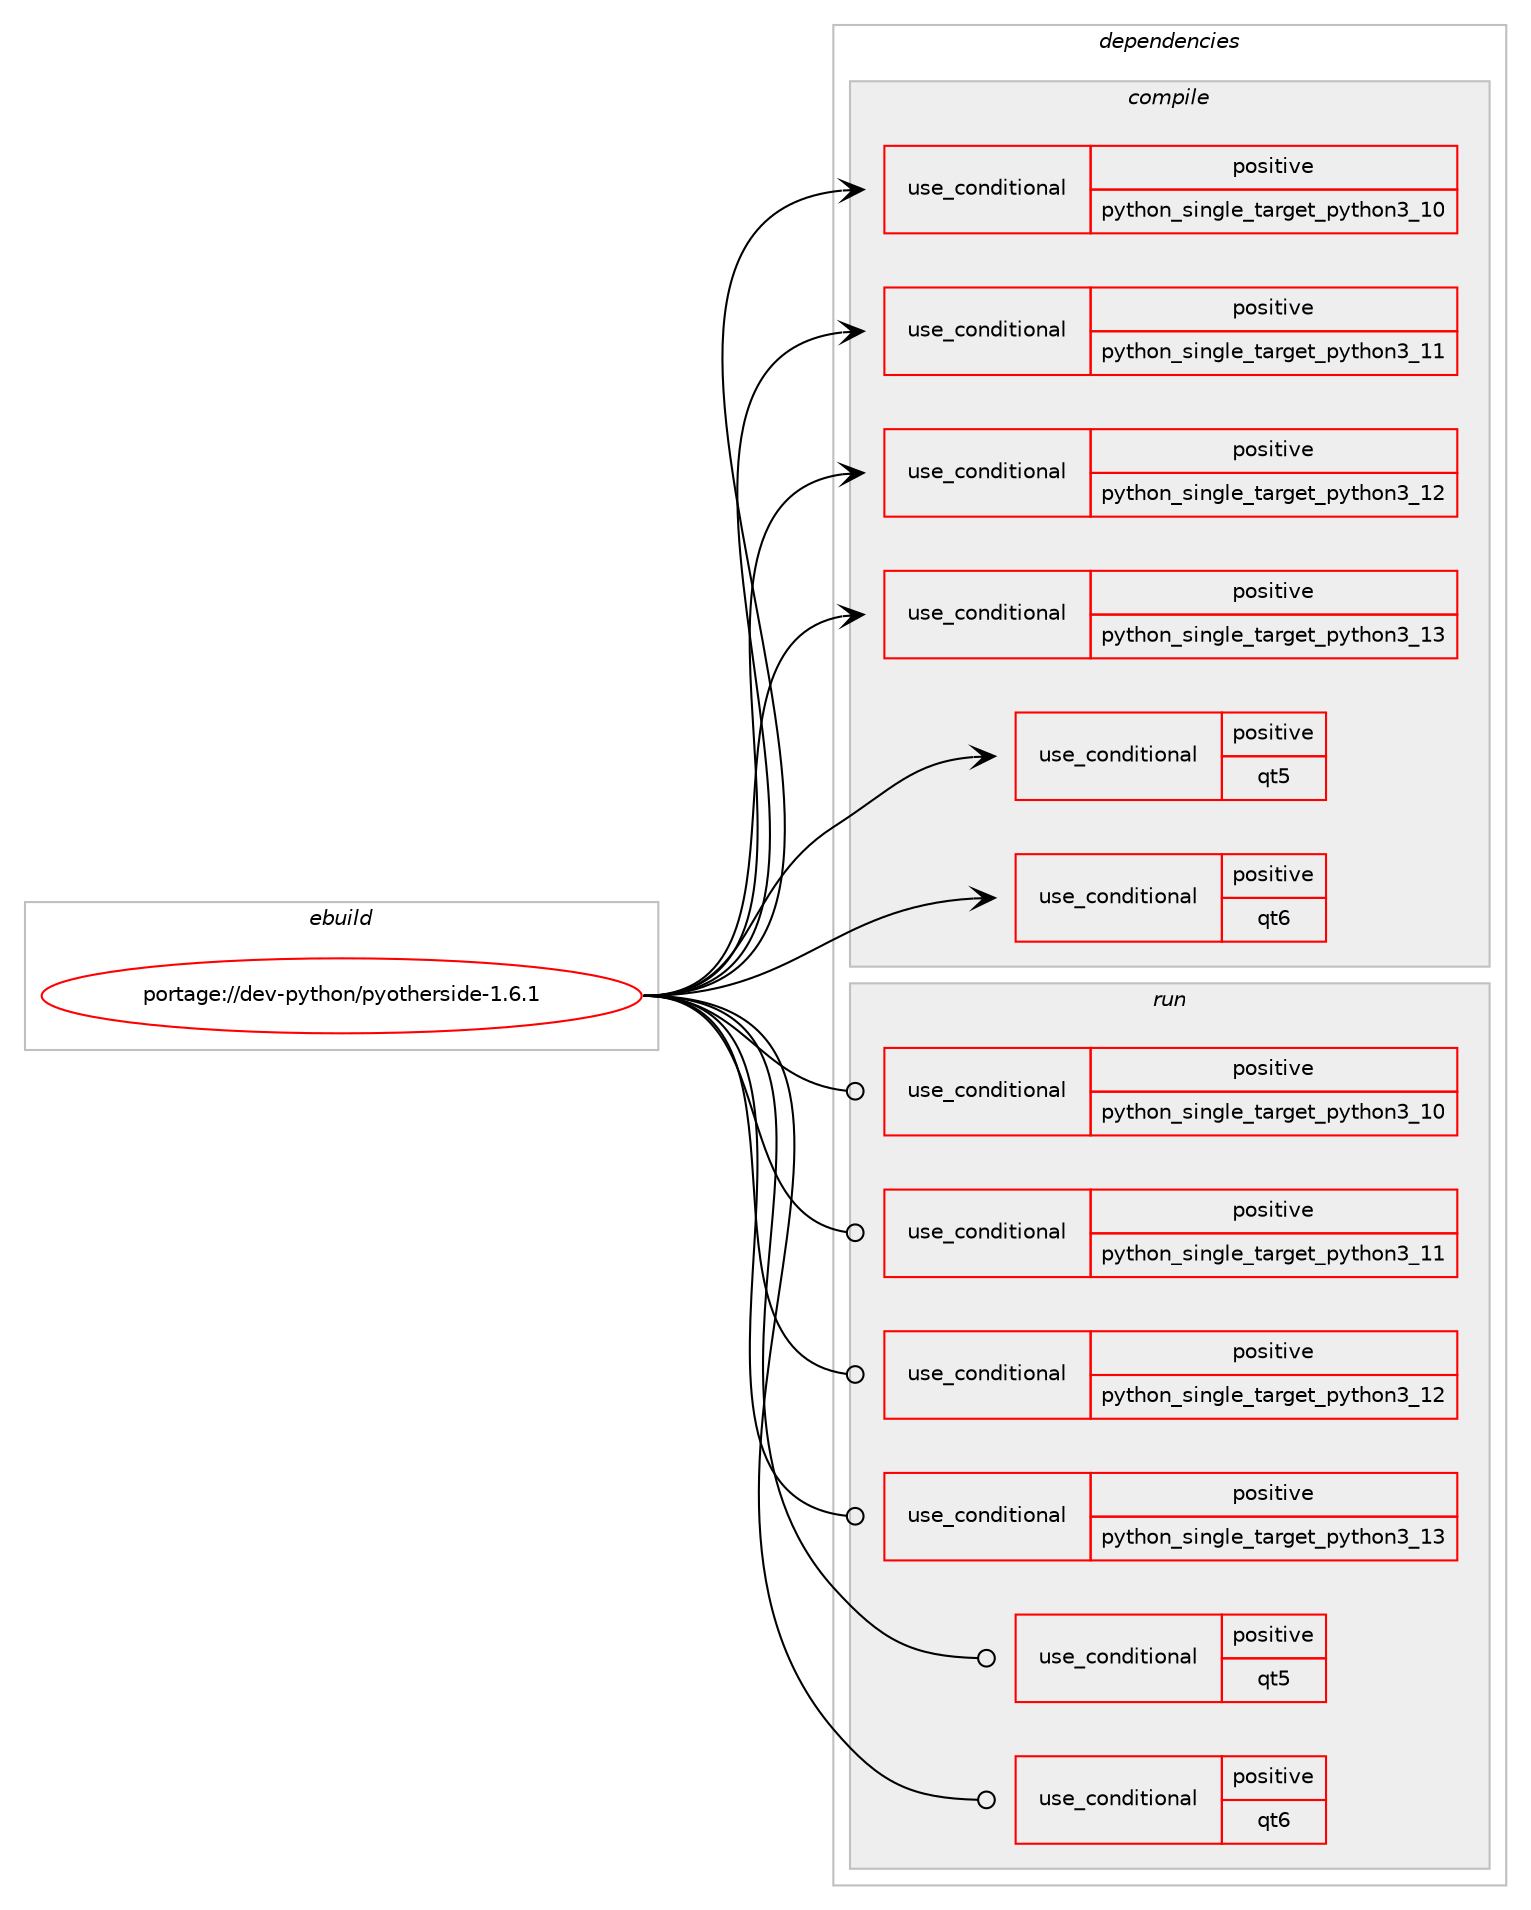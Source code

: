 digraph prolog {

# *************
# Graph options
# *************

newrank=true;
concentrate=true;
compound=true;
graph [rankdir=LR,fontname=Helvetica,fontsize=10,ranksep=1.5];#, ranksep=2.5, nodesep=0.2];
edge  [arrowhead=vee];
node  [fontname=Helvetica,fontsize=10];

# **********
# The ebuild
# **********

subgraph cluster_leftcol {
color=gray;
rank=same;
label=<<i>ebuild</i>>;
id [label="portage://dev-python/pyotherside-1.6.1", color=red, width=4, href="../dev-python/pyotherside-1.6.1.svg"];
}

# ****************
# The dependencies
# ****************

subgraph cluster_midcol {
color=gray;
label=<<i>dependencies</i>>;
subgraph cluster_compile {
fillcolor="#eeeeee";
style=filled;
label=<<i>compile</i>>;
subgraph cond36104 {
dependency78985 [label=<<TABLE BORDER="0" CELLBORDER="1" CELLSPACING="0" CELLPADDING="4"><TR><TD ROWSPAN="3" CELLPADDING="10">use_conditional</TD></TR><TR><TD>positive</TD></TR><TR><TD>python_single_target_python3_10</TD></TR></TABLE>>, shape=none, color=red];
# *** BEGIN UNKNOWN DEPENDENCY TYPE (TODO) ***
# dependency78985 -> package_dependency(portage://dev-python/pyotherside-1.6.1,install,no,dev-lang,python,none,[,,],[slot(3.10)],[])
# *** END UNKNOWN DEPENDENCY TYPE (TODO) ***

}
id:e -> dependency78985:w [weight=20,style="solid",arrowhead="vee"];
subgraph cond36105 {
dependency78986 [label=<<TABLE BORDER="0" CELLBORDER="1" CELLSPACING="0" CELLPADDING="4"><TR><TD ROWSPAN="3" CELLPADDING="10">use_conditional</TD></TR><TR><TD>positive</TD></TR><TR><TD>python_single_target_python3_11</TD></TR></TABLE>>, shape=none, color=red];
# *** BEGIN UNKNOWN DEPENDENCY TYPE (TODO) ***
# dependency78986 -> package_dependency(portage://dev-python/pyotherside-1.6.1,install,no,dev-lang,python,none,[,,],[slot(3.11)],[])
# *** END UNKNOWN DEPENDENCY TYPE (TODO) ***

}
id:e -> dependency78986:w [weight=20,style="solid",arrowhead="vee"];
subgraph cond36106 {
dependency78987 [label=<<TABLE BORDER="0" CELLBORDER="1" CELLSPACING="0" CELLPADDING="4"><TR><TD ROWSPAN="3" CELLPADDING="10">use_conditional</TD></TR><TR><TD>positive</TD></TR><TR><TD>python_single_target_python3_12</TD></TR></TABLE>>, shape=none, color=red];
# *** BEGIN UNKNOWN DEPENDENCY TYPE (TODO) ***
# dependency78987 -> package_dependency(portage://dev-python/pyotherside-1.6.1,install,no,dev-lang,python,none,[,,],[slot(3.12)],[])
# *** END UNKNOWN DEPENDENCY TYPE (TODO) ***

}
id:e -> dependency78987:w [weight=20,style="solid",arrowhead="vee"];
subgraph cond36107 {
dependency78988 [label=<<TABLE BORDER="0" CELLBORDER="1" CELLSPACING="0" CELLPADDING="4"><TR><TD ROWSPAN="3" CELLPADDING="10">use_conditional</TD></TR><TR><TD>positive</TD></TR><TR><TD>python_single_target_python3_13</TD></TR></TABLE>>, shape=none, color=red];
# *** BEGIN UNKNOWN DEPENDENCY TYPE (TODO) ***
# dependency78988 -> package_dependency(portage://dev-python/pyotherside-1.6.1,install,no,dev-lang,python,none,[,,],[slot(3.13)],[])
# *** END UNKNOWN DEPENDENCY TYPE (TODO) ***

}
id:e -> dependency78988:w [weight=20,style="solid",arrowhead="vee"];
subgraph cond36108 {
dependency78989 [label=<<TABLE BORDER="0" CELLBORDER="1" CELLSPACING="0" CELLPADDING="4"><TR><TD ROWSPAN="3" CELLPADDING="10">use_conditional</TD></TR><TR><TD>positive</TD></TR><TR><TD>qt5</TD></TR></TABLE>>, shape=none, color=red];
# *** BEGIN UNKNOWN DEPENDENCY TYPE (TODO) ***
# dependency78989 -> package_dependency(portage://dev-python/pyotherside-1.6.1,install,no,dev-qt,qtcore,none,[,,],[slot(5)],[])
# *** END UNKNOWN DEPENDENCY TYPE (TODO) ***

# *** BEGIN UNKNOWN DEPENDENCY TYPE (TODO) ***
# dependency78989 -> package_dependency(portage://dev-python/pyotherside-1.6.1,install,no,dev-qt,qtdeclarative,none,[,,],[slot(5)],[])
# *** END UNKNOWN DEPENDENCY TYPE (TODO) ***

# *** BEGIN UNKNOWN DEPENDENCY TYPE (TODO) ***
# dependency78989 -> package_dependency(portage://dev-python/pyotherside-1.6.1,install,no,dev-qt,qtgui,none,[,,],[slot(5)],[])
# *** END UNKNOWN DEPENDENCY TYPE (TODO) ***

# *** BEGIN UNKNOWN DEPENDENCY TYPE (TODO) ***
# dependency78989 -> package_dependency(portage://dev-python/pyotherside-1.6.1,install,no,dev-qt,qtopengl,none,[,,],[slot(5)],[])
# *** END UNKNOWN DEPENDENCY TYPE (TODO) ***

# *** BEGIN UNKNOWN DEPENDENCY TYPE (TODO) ***
# dependency78989 -> package_dependency(portage://dev-python/pyotherside-1.6.1,install,no,dev-qt,qtsvg,none,[,,],[slot(5)],[])
# *** END UNKNOWN DEPENDENCY TYPE (TODO) ***

}
id:e -> dependency78989:w [weight=20,style="solid",arrowhead="vee"];
subgraph cond36109 {
dependency78990 [label=<<TABLE BORDER="0" CELLBORDER="1" CELLSPACING="0" CELLPADDING="4"><TR><TD ROWSPAN="3" CELLPADDING="10">use_conditional</TD></TR><TR><TD>positive</TD></TR><TR><TD>qt6</TD></TR></TABLE>>, shape=none, color=red];
# *** BEGIN UNKNOWN DEPENDENCY TYPE (TODO) ***
# dependency78990 -> package_dependency(portage://dev-python/pyotherside-1.6.1,install,no,dev-qt,qtbase,none,[,,],[slot(6)],[use(enable(opengl),none)])
# *** END UNKNOWN DEPENDENCY TYPE (TODO) ***

# *** BEGIN UNKNOWN DEPENDENCY TYPE (TODO) ***
# dependency78990 -> package_dependency(portage://dev-python/pyotherside-1.6.1,install,no,dev-qt,qtdeclarative,none,[,,],[slot(6)],[use(enable(opengl),none)])
# *** END UNKNOWN DEPENDENCY TYPE (TODO) ***

# *** BEGIN UNKNOWN DEPENDENCY TYPE (TODO) ***
# dependency78990 -> package_dependency(portage://dev-python/pyotherside-1.6.1,install,no,dev-qt,qtquick3d,none,[,,],[slot(6)],[use(enable(opengl),none)])
# *** END UNKNOWN DEPENDENCY TYPE (TODO) ***

# *** BEGIN UNKNOWN DEPENDENCY TYPE (TODO) ***
# dependency78990 -> package_dependency(portage://dev-python/pyotherside-1.6.1,install,no,dev-qt,qtsvg,none,[,,],[slot(6)],[])
# *** END UNKNOWN DEPENDENCY TYPE (TODO) ***

}
id:e -> dependency78990:w [weight=20,style="solid",arrowhead="vee"];
}
subgraph cluster_compileandrun {
fillcolor="#eeeeee";
style=filled;
label=<<i>compile and run</i>>;
}
subgraph cluster_run {
fillcolor="#eeeeee";
style=filled;
label=<<i>run</i>>;
subgraph cond36110 {
dependency78991 [label=<<TABLE BORDER="0" CELLBORDER="1" CELLSPACING="0" CELLPADDING="4"><TR><TD ROWSPAN="3" CELLPADDING="10">use_conditional</TD></TR><TR><TD>positive</TD></TR><TR><TD>python_single_target_python3_10</TD></TR></TABLE>>, shape=none, color=red];
# *** BEGIN UNKNOWN DEPENDENCY TYPE (TODO) ***
# dependency78991 -> package_dependency(portage://dev-python/pyotherside-1.6.1,run,no,dev-lang,python,none,[,,],[slot(3.10)],[])
# *** END UNKNOWN DEPENDENCY TYPE (TODO) ***

}
id:e -> dependency78991:w [weight=20,style="solid",arrowhead="odot"];
subgraph cond36111 {
dependency78992 [label=<<TABLE BORDER="0" CELLBORDER="1" CELLSPACING="0" CELLPADDING="4"><TR><TD ROWSPAN="3" CELLPADDING="10">use_conditional</TD></TR><TR><TD>positive</TD></TR><TR><TD>python_single_target_python3_11</TD></TR></TABLE>>, shape=none, color=red];
# *** BEGIN UNKNOWN DEPENDENCY TYPE (TODO) ***
# dependency78992 -> package_dependency(portage://dev-python/pyotherside-1.6.1,run,no,dev-lang,python,none,[,,],[slot(3.11)],[])
# *** END UNKNOWN DEPENDENCY TYPE (TODO) ***

}
id:e -> dependency78992:w [weight=20,style="solid",arrowhead="odot"];
subgraph cond36112 {
dependency78993 [label=<<TABLE BORDER="0" CELLBORDER="1" CELLSPACING="0" CELLPADDING="4"><TR><TD ROWSPAN="3" CELLPADDING="10">use_conditional</TD></TR><TR><TD>positive</TD></TR><TR><TD>python_single_target_python3_12</TD></TR></TABLE>>, shape=none, color=red];
# *** BEGIN UNKNOWN DEPENDENCY TYPE (TODO) ***
# dependency78993 -> package_dependency(portage://dev-python/pyotherside-1.6.1,run,no,dev-lang,python,none,[,,],[slot(3.12)],[])
# *** END UNKNOWN DEPENDENCY TYPE (TODO) ***

}
id:e -> dependency78993:w [weight=20,style="solid",arrowhead="odot"];
subgraph cond36113 {
dependency78994 [label=<<TABLE BORDER="0" CELLBORDER="1" CELLSPACING="0" CELLPADDING="4"><TR><TD ROWSPAN="3" CELLPADDING="10">use_conditional</TD></TR><TR><TD>positive</TD></TR><TR><TD>python_single_target_python3_13</TD></TR></TABLE>>, shape=none, color=red];
# *** BEGIN UNKNOWN DEPENDENCY TYPE (TODO) ***
# dependency78994 -> package_dependency(portage://dev-python/pyotherside-1.6.1,run,no,dev-lang,python,none,[,,],[slot(3.13)],[])
# *** END UNKNOWN DEPENDENCY TYPE (TODO) ***

}
id:e -> dependency78994:w [weight=20,style="solid",arrowhead="odot"];
subgraph cond36114 {
dependency78995 [label=<<TABLE BORDER="0" CELLBORDER="1" CELLSPACING="0" CELLPADDING="4"><TR><TD ROWSPAN="3" CELLPADDING="10">use_conditional</TD></TR><TR><TD>positive</TD></TR><TR><TD>qt5</TD></TR></TABLE>>, shape=none, color=red];
# *** BEGIN UNKNOWN DEPENDENCY TYPE (TODO) ***
# dependency78995 -> package_dependency(portage://dev-python/pyotherside-1.6.1,run,no,dev-qt,qtcore,none,[,,],[slot(5)],[])
# *** END UNKNOWN DEPENDENCY TYPE (TODO) ***

# *** BEGIN UNKNOWN DEPENDENCY TYPE (TODO) ***
# dependency78995 -> package_dependency(portage://dev-python/pyotherside-1.6.1,run,no,dev-qt,qtdeclarative,none,[,,],[slot(5)],[])
# *** END UNKNOWN DEPENDENCY TYPE (TODO) ***

# *** BEGIN UNKNOWN DEPENDENCY TYPE (TODO) ***
# dependency78995 -> package_dependency(portage://dev-python/pyotherside-1.6.1,run,no,dev-qt,qtgui,none,[,,],[slot(5)],[])
# *** END UNKNOWN DEPENDENCY TYPE (TODO) ***

# *** BEGIN UNKNOWN DEPENDENCY TYPE (TODO) ***
# dependency78995 -> package_dependency(portage://dev-python/pyotherside-1.6.1,run,no,dev-qt,qtopengl,none,[,,],[slot(5)],[])
# *** END UNKNOWN DEPENDENCY TYPE (TODO) ***

# *** BEGIN UNKNOWN DEPENDENCY TYPE (TODO) ***
# dependency78995 -> package_dependency(portage://dev-python/pyotherside-1.6.1,run,no,dev-qt,qtsvg,none,[,,],[slot(5)],[])
# *** END UNKNOWN DEPENDENCY TYPE (TODO) ***

}
id:e -> dependency78995:w [weight=20,style="solid",arrowhead="odot"];
subgraph cond36115 {
dependency78996 [label=<<TABLE BORDER="0" CELLBORDER="1" CELLSPACING="0" CELLPADDING="4"><TR><TD ROWSPAN="3" CELLPADDING="10">use_conditional</TD></TR><TR><TD>positive</TD></TR><TR><TD>qt6</TD></TR></TABLE>>, shape=none, color=red];
# *** BEGIN UNKNOWN DEPENDENCY TYPE (TODO) ***
# dependency78996 -> package_dependency(portage://dev-python/pyotherside-1.6.1,run,no,dev-qt,qtbase,none,[,,],[slot(6)],[use(enable(opengl),none)])
# *** END UNKNOWN DEPENDENCY TYPE (TODO) ***

# *** BEGIN UNKNOWN DEPENDENCY TYPE (TODO) ***
# dependency78996 -> package_dependency(portage://dev-python/pyotherside-1.6.1,run,no,dev-qt,qtdeclarative,none,[,,],[slot(6)],[use(enable(opengl),none)])
# *** END UNKNOWN DEPENDENCY TYPE (TODO) ***

# *** BEGIN UNKNOWN DEPENDENCY TYPE (TODO) ***
# dependency78996 -> package_dependency(portage://dev-python/pyotherside-1.6.1,run,no,dev-qt,qtquick3d,none,[,,],[slot(6)],[use(enable(opengl),none)])
# *** END UNKNOWN DEPENDENCY TYPE (TODO) ***

# *** BEGIN UNKNOWN DEPENDENCY TYPE (TODO) ***
# dependency78996 -> package_dependency(portage://dev-python/pyotherside-1.6.1,run,no,dev-qt,qtsvg,none,[,,],[slot(6)],[])
# *** END UNKNOWN DEPENDENCY TYPE (TODO) ***

}
id:e -> dependency78996:w [weight=20,style="solid",arrowhead="odot"];
}
}

# **************
# The candidates
# **************

subgraph cluster_choices {
rank=same;
color=gray;
label=<<i>candidates</i>>;

}

}
